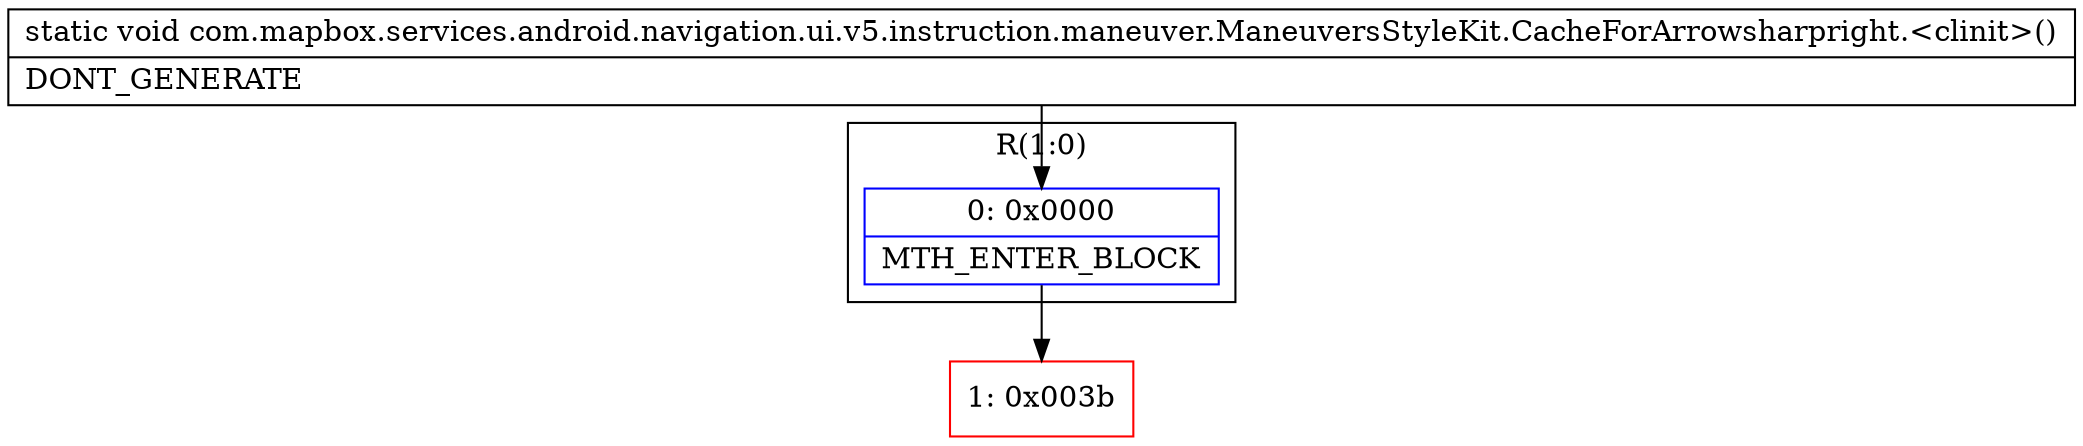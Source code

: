 digraph "CFG forcom.mapbox.services.android.navigation.ui.v5.instruction.maneuver.ManeuversStyleKit.CacheForArrowsharpright.\<clinit\>()V" {
subgraph cluster_Region_1993437973 {
label = "R(1:0)";
node [shape=record,color=blue];
Node_0 [shape=record,label="{0\:\ 0x0000|MTH_ENTER_BLOCK\l}"];
}
Node_1 [shape=record,color=red,label="{1\:\ 0x003b}"];
MethodNode[shape=record,label="{static void com.mapbox.services.android.navigation.ui.v5.instruction.maneuver.ManeuversStyleKit.CacheForArrowsharpright.\<clinit\>()  | DONT_GENERATE\l}"];
MethodNode -> Node_0;
Node_0 -> Node_1;
}

